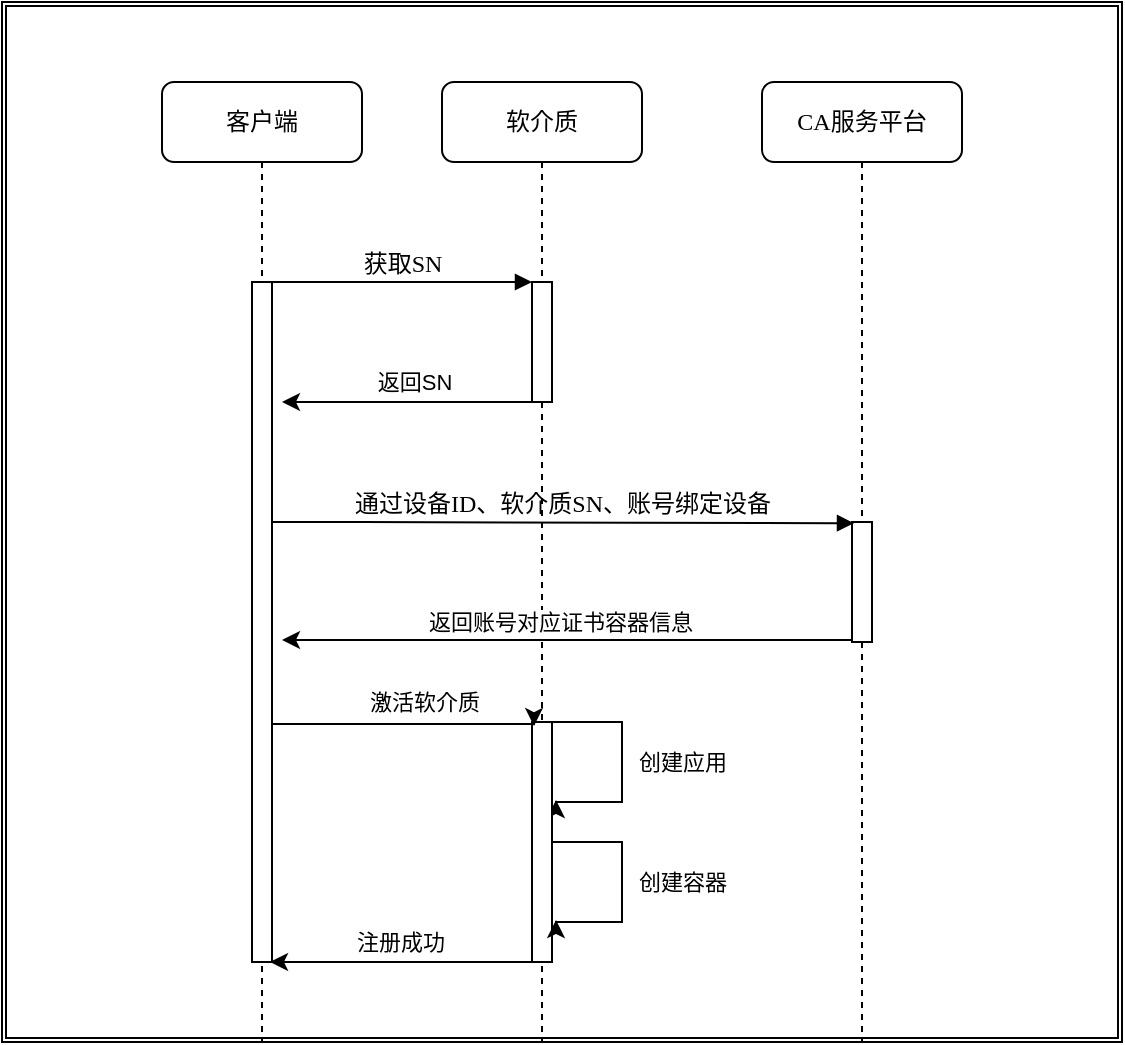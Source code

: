<mxfile version="14.6.13" type="github">
  <diagram name="Page-1" id="13e1069c-82ec-6db2-03f1-153e76fe0fe0">
    <mxGraphModel dx="1113" dy="571" grid="1" gridSize="10" guides="1" tooltips="1" connect="1" arrows="1" fold="1" page="1" pageScale="1" pageWidth="1100" pageHeight="850" background="none" math="0" shadow="0">
      <root>
        <mxCell id="0" />
        <mxCell id="1" parent="0" />
        <mxCell id="PUUGJgno-kP-qzvqq44Z-17" value="" style="shape=ext;double=1;rounded=0;whiteSpace=wrap;html=1;fillColor=none;" vertex="1" parent="1">
          <mxGeometry x="360" y="40" width="560" height="520" as="geometry" />
        </mxCell>
        <mxCell id="7baba1c4bc27f4b0-2" value="&lt;span style=&quot;text-align: left&quot;&gt;软介质&lt;/span&gt;" style="shape=umlLifeline;perimeter=lifelinePerimeter;whiteSpace=wrap;html=1;container=1;collapsible=0;recursiveResize=0;outlineConnect=0;rounded=1;shadow=0;comic=0;labelBackgroundColor=none;strokeWidth=1;fontFamily=Verdana;fontSize=12;align=center;" parent="1" vertex="1">
          <mxGeometry x="580" y="80" width="100" height="480" as="geometry" />
        </mxCell>
        <mxCell id="7baba1c4bc27f4b0-10" value="" style="html=1;points=[];perimeter=orthogonalPerimeter;rounded=0;shadow=0;comic=0;labelBackgroundColor=none;strokeWidth=1;fontFamily=Verdana;fontSize=12;align=center;" parent="7baba1c4bc27f4b0-2" vertex="1">
          <mxGeometry x="45" y="100" width="10" height="60" as="geometry" />
        </mxCell>
        <mxCell id="7baba1c4bc27f4b0-3" value="&lt;span style=&quot;text-align: left&quot;&gt;CA服务平台&lt;/span&gt;" style="shape=umlLifeline;perimeter=lifelinePerimeter;whiteSpace=wrap;html=1;container=1;collapsible=0;recursiveResize=0;outlineConnect=0;rounded=1;shadow=0;comic=0;labelBackgroundColor=none;strokeWidth=1;fontFamily=Verdana;fontSize=12;align=center;" parent="1" vertex="1">
          <mxGeometry x="740" y="80" width="100" height="480" as="geometry" />
        </mxCell>
        <mxCell id="7baba1c4bc27f4b0-13" value="" style="html=1;points=[];perimeter=orthogonalPerimeter;rounded=0;shadow=0;comic=0;labelBackgroundColor=none;strokeWidth=1;fontFamily=Verdana;fontSize=12;align=center;" parent="7baba1c4bc27f4b0-3" vertex="1">
          <mxGeometry x="45" y="220" width="10" height="60" as="geometry" />
        </mxCell>
        <mxCell id="7baba1c4bc27f4b0-8" value="客户端" style="shape=umlLifeline;perimeter=lifelinePerimeter;whiteSpace=wrap;html=1;container=1;collapsible=0;recursiveResize=0;outlineConnect=0;rounded=1;shadow=0;comic=0;labelBackgroundColor=none;strokeWidth=1;fontFamily=Verdana;fontSize=12;align=center;" parent="1" vertex="1">
          <mxGeometry x="440" y="80" width="100" height="480" as="geometry" />
        </mxCell>
        <mxCell id="7baba1c4bc27f4b0-9" value="" style="html=1;points=[];perimeter=orthogonalPerimeter;rounded=0;shadow=0;comic=0;labelBackgroundColor=none;strokeWidth=1;fontFamily=Verdana;fontSize=12;align=center;" parent="7baba1c4bc27f4b0-8" vertex="1">
          <mxGeometry x="45" y="100" width="10" height="340" as="geometry" />
        </mxCell>
        <mxCell id="7baba1c4bc27f4b0-23" value="通过设备ID、软介质SN、账号绑定设备" style="html=1;verticalAlign=bottom;endArrow=block;labelBackgroundColor=none;fontFamily=Verdana;fontSize=12;entryX=0.1;entryY=0.01;entryDx=0;entryDy=0;entryPerimeter=0;" parent="1" source="7baba1c4bc27f4b0-9" target="7baba1c4bc27f4b0-13" edge="1">
          <mxGeometry relative="1" as="geometry">
            <mxPoint x="850" y="420" as="sourcePoint" />
            <mxPoint x="760" y="300" as="targetPoint" />
            <Array as="points">
              <mxPoint x="530" y="300" />
            </Array>
          </mxGeometry>
        </mxCell>
        <mxCell id="7baba1c4bc27f4b0-11" value="获取SN" style="html=1;verticalAlign=bottom;endArrow=block;entryX=0;entryY=0;labelBackgroundColor=none;fontFamily=Verdana;fontSize=12;edgeStyle=elbowEdgeStyle;elbow=vertical;" parent="1" source="7baba1c4bc27f4b0-9" target="7baba1c4bc27f4b0-10" edge="1">
          <mxGeometry relative="1" as="geometry">
            <mxPoint x="560" y="190" as="sourcePoint" />
          </mxGeometry>
        </mxCell>
        <mxCell id="PUUGJgno-kP-qzvqq44Z-2" style="edgeStyle=orthogonalEdgeStyle;rounded=0;orthogonalLoop=1;jettySize=auto;html=1;" edge="1" parent="1" source="7baba1c4bc27f4b0-10">
          <mxGeometry relative="1" as="geometry">
            <mxPoint x="500" y="240" as="targetPoint" />
            <Array as="points">
              <mxPoint x="590" y="240" />
              <mxPoint x="590" y="240" />
            </Array>
          </mxGeometry>
        </mxCell>
        <mxCell id="PUUGJgno-kP-qzvqq44Z-3" value="返回SN" style="edgeLabel;html=1;align=center;verticalAlign=middle;resizable=0;points=[];" vertex="1" connectable="0" parent="PUUGJgno-kP-qzvqq44Z-2">
          <mxGeometry x="-0.052" y="-4" relative="1" as="geometry">
            <mxPoint y="-6" as="offset" />
          </mxGeometry>
        </mxCell>
        <mxCell id="PUUGJgno-kP-qzvqq44Z-4" style="edgeStyle=orthogonalEdgeStyle;rounded=0;orthogonalLoop=1;jettySize=auto;html=1;" edge="1" parent="1" source="7baba1c4bc27f4b0-13">
          <mxGeometry relative="1" as="geometry">
            <mxPoint x="500" y="359" as="targetPoint" />
            <Array as="points">
              <mxPoint x="710" y="359" />
              <mxPoint x="710" y="359" />
            </Array>
          </mxGeometry>
        </mxCell>
        <mxCell id="PUUGJgno-kP-qzvqq44Z-5" value="返回账号对应证书容器信息" style="edgeLabel;html=1;align=center;verticalAlign=middle;resizable=0;points=[];" vertex="1" connectable="0" parent="PUUGJgno-kP-qzvqq44Z-4">
          <mxGeometry x="0.258" y="-1" relative="1" as="geometry">
            <mxPoint x="33" y="-8" as="offset" />
          </mxGeometry>
        </mxCell>
        <mxCell id="PUUGJgno-kP-qzvqq44Z-10" style="edgeStyle=orthogonalEdgeStyle;rounded=0;orthogonalLoop=1;jettySize=auto;html=1;entryX=1.2;entryY=0.325;entryDx=0;entryDy=0;entryPerimeter=0;" edge="1" parent="1" source="PUUGJgno-kP-qzvqq44Z-6" target="PUUGJgno-kP-qzvqq44Z-6">
          <mxGeometry relative="1" as="geometry">
            <mxPoint x="650" y="440" as="targetPoint" />
            <Array as="points">
              <mxPoint x="670" y="400" />
              <mxPoint x="670" y="440" />
            </Array>
          </mxGeometry>
        </mxCell>
        <mxCell id="PUUGJgno-kP-qzvqq44Z-11" value="创建应用" style="edgeLabel;html=1;align=center;verticalAlign=middle;resizable=0;points=[];" vertex="1" connectable="0" parent="PUUGJgno-kP-qzvqq44Z-10">
          <mxGeometry x="0.009" y="1" relative="1" as="geometry">
            <mxPoint x="29" as="offset" />
          </mxGeometry>
        </mxCell>
        <mxCell id="PUUGJgno-kP-qzvqq44Z-14" style="edgeStyle=orthogonalEdgeStyle;rounded=0;orthogonalLoop=1;jettySize=auto;html=1;" edge="1" parent="1" source="PUUGJgno-kP-qzvqq44Z-6">
          <mxGeometry relative="1" as="geometry">
            <mxPoint x="494" y="520" as="targetPoint" />
            <Array as="points">
              <mxPoint x="590" y="520" />
              <mxPoint x="590" y="520" />
            </Array>
          </mxGeometry>
        </mxCell>
        <mxCell id="PUUGJgno-kP-qzvqq44Z-15" value="注册成功" style="edgeLabel;html=1;align=center;verticalAlign=middle;resizable=0;points=[];" vertex="1" connectable="0" parent="PUUGJgno-kP-qzvqq44Z-14">
          <mxGeometry x="0.008" y="-3" relative="1" as="geometry">
            <mxPoint y="-7" as="offset" />
          </mxGeometry>
        </mxCell>
        <mxCell id="PUUGJgno-kP-qzvqq44Z-6" value="" style="html=1;points=[];perimeter=orthogonalPerimeter;rounded=0;shadow=0;comic=0;labelBackgroundColor=none;strokeWidth=1;fontFamily=Verdana;fontSize=12;align=center;" vertex="1" parent="1">
          <mxGeometry x="625" y="400" width="10" height="120" as="geometry" />
        </mxCell>
        <mxCell id="PUUGJgno-kP-qzvqq44Z-8" style="edgeStyle=orthogonalEdgeStyle;rounded=0;orthogonalLoop=1;jettySize=auto;html=1;entryX=0.1;entryY=0.017;entryDx=0;entryDy=0;entryPerimeter=0;" edge="1" parent="1" source="7baba1c4bc27f4b0-9" target="PUUGJgno-kP-qzvqq44Z-6">
          <mxGeometry relative="1" as="geometry">
            <mxPoint x="495" y="400" as="sourcePoint" />
            <mxPoint x="560" y="490" as="targetPoint" />
            <Array as="points">
              <mxPoint x="530" y="401" />
              <mxPoint x="530" y="401" />
            </Array>
          </mxGeometry>
        </mxCell>
        <mxCell id="PUUGJgno-kP-qzvqq44Z-9" value="激活软介质" style="edgeLabel;html=1;align=center;verticalAlign=middle;resizable=0;points=[];" vertex="1" connectable="0" parent="PUUGJgno-kP-qzvqq44Z-8">
          <mxGeometry x="-0.069" relative="1" as="geometry">
            <mxPoint x="14" y="-11" as="offset" />
          </mxGeometry>
        </mxCell>
        <mxCell id="PUUGJgno-kP-qzvqq44Z-12" style="edgeStyle=orthogonalEdgeStyle;rounded=0;orthogonalLoop=1;jettySize=auto;html=1;entryX=1.2;entryY=0.325;entryDx=0;entryDy=0;entryPerimeter=0;" edge="1" parent="1">
          <mxGeometry relative="1" as="geometry">
            <mxPoint x="637" y="499" as="targetPoint" />
            <mxPoint x="635" y="460" as="sourcePoint" />
            <Array as="points">
              <mxPoint x="670" y="460" />
              <mxPoint x="670" y="500" />
            </Array>
          </mxGeometry>
        </mxCell>
        <mxCell id="PUUGJgno-kP-qzvqq44Z-13" value="创建容器" style="edgeLabel;html=1;align=center;verticalAlign=middle;resizable=0;points=[];" vertex="1" connectable="0" parent="PUUGJgno-kP-qzvqq44Z-12">
          <mxGeometry x="0.009" y="1" relative="1" as="geometry">
            <mxPoint x="29" as="offset" />
          </mxGeometry>
        </mxCell>
      </root>
    </mxGraphModel>
  </diagram>
</mxfile>
